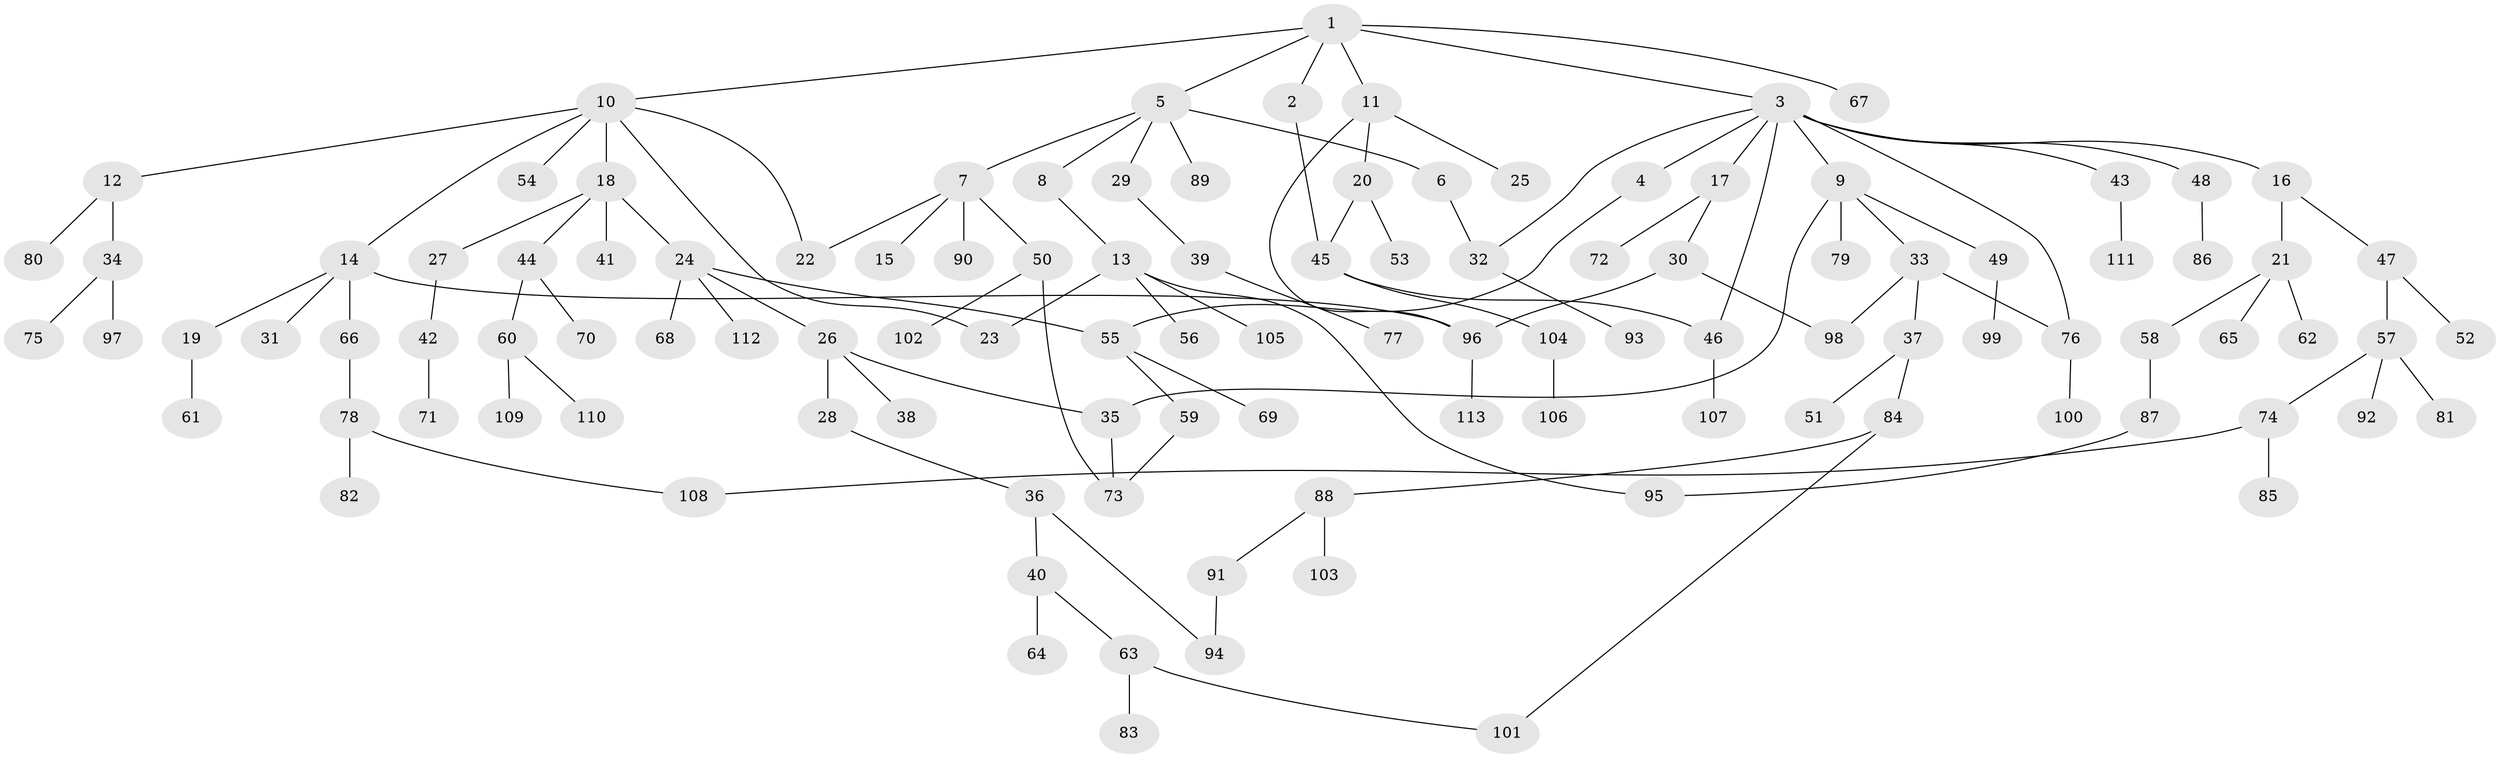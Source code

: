 // coarse degree distribution, {5: 0.07792207792207792, 2: 0.16883116883116883, 11: 0.012987012987012988, 4: 0.1038961038961039, 6: 0.012987012987012988, 3: 0.15584415584415584, 10: 0.012987012987012988, 1: 0.45454545454545453}
// Generated by graph-tools (version 1.1) at 2025/51/02/27/25 19:51:41]
// undirected, 113 vertices, 129 edges
graph export_dot {
graph [start="1"]
  node [color=gray90,style=filled];
  1;
  2;
  3;
  4;
  5;
  6;
  7;
  8;
  9;
  10;
  11;
  12;
  13;
  14;
  15;
  16;
  17;
  18;
  19;
  20;
  21;
  22;
  23;
  24;
  25;
  26;
  27;
  28;
  29;
  30;
  31;
  32;
  33;
  34;
  35;
  36;
  37;
  38;
  39;
  40;
  41;
  42;
  43;
  44;
  45;
  46;
  47;
  48;
  49;
  50;
  51;
  52;
  53;
  54;
  55;
  56;
  57;
  58;
  59;
  60;
  61;
  62;
  63;
  64;
  65;
  66;
  67;
  68;
  69;
  70;
  71;
  72;
  73;
  74;
  75;
  76;
  77;
  78;
  79;
  80;
  81;
  82;
  83;
  84;
  85;
  86;
  87;
  88;
  89;
  90;
  91;
  92;
  93;
  94;
  95;
  96;
  97;
  98;
  99;
  100;
  101;
  102;
  103;
  104;
  105;
  106;
  107;
  108;
  109;
  110;
  111;
  112;
  113;
  1 -- 2;
  1 -- 3;
  1 -- 5;
  1 -- 10;
  1 -- 11;
  1 -- 67;
  2 -- 45;
  3 -- 4;
  3 -- 9;
  3 -- 16;
  3 -- 17;
  3 -- 43;
  3 -- 46;
  3 -- 48;
  3 -- 32;
  3 -- 76;
  4 -- 55;
  5 -- 6;
  5 -- 7;
  5 -- 8;
  5 -- 29;
  5 -- 89;
  6 -- 32;
  7 -- 15;
  7 -- 22;
  7 -- 50;
  7 -- 90;
  8 -- 13;
  9 -- 33;
  9 -- 49;
  9 -- 79;
  9 -- 35;
  10 -- 12;
  10 -- 14;
  10 -- 18;
  10 -- 23;
  10 -- 54;
  10 -- 22;
  11 -- 20;
  11 -- 25;
  11 -- 96;
  12 -- 34;
  12 -- 80;
  13 -- 56;
  13 -- 105;
  13 -- 23;
  13 -- 95;
  14 -- 19;
  14 -- 31;
  14 -- 66;
  14 -- 96;
  16 -- 21;
  16 -- 47;
  17 -- 30;
  17 -- 72;
  18 -- 24;
  18 -- 27;
  18 -- 41;
  18 -- 44;
  19 -- 61;
  20 -- 45;
  20 -- 53;
  21 -- 58;
  21 -- 62;
  21 -- 65;
  24 -- 26;
  24 -- 55;
  24 -- 68;
  24 -- 112;
  26 -- 28;
  26 -- 35;
  26 -- 38;
  27 -- 42;
  28 -- 36;
  29 -- 39;
  30 -- 96;
  30 -- 98;
  32 -- 93;
  33 -- 37;
  33 -- 76;
  33 -- 98;
  34 -- 75;
  34 -- 97;
  35 -- 73;
  36 -- 40;
  36 -- 94;
  37 -- 51;
  37 -- 84;
  39 -- 77;
  40 -- 63;
  40 -- 64;
  42 -- 71;
  43 -- 111;
  44 -- 60;
  44 -- 70;
  45 -- 104;
  45 -- 46;
  46 -- 107;
  47 -- 52;
  47 -- 57;
  48 -- 86;
  49 -- 99;
  50 -- 102;
  50 -- 73;
  55 -- 59;
  55 -- 69;
  57 -- 74;
  57 -- 81;
  57 -- 92;
  58 -- 87;
  59 -- 73;
  60 -- 109;
  60 -- 110;
  63 -- 83;
  63 -- 101;
  66 -- 78;
  74 -- 85;
  74 -- 108;
  76 -- 100;
  78 -- 82;
  78 -- 108;
  84 -- 88;
  84 -- 101;
  87 -- 95;
  88 -- 91;
  88 -- 103;
  91 -- 94;
  96 -- 113;
  104 -- 106;
}
